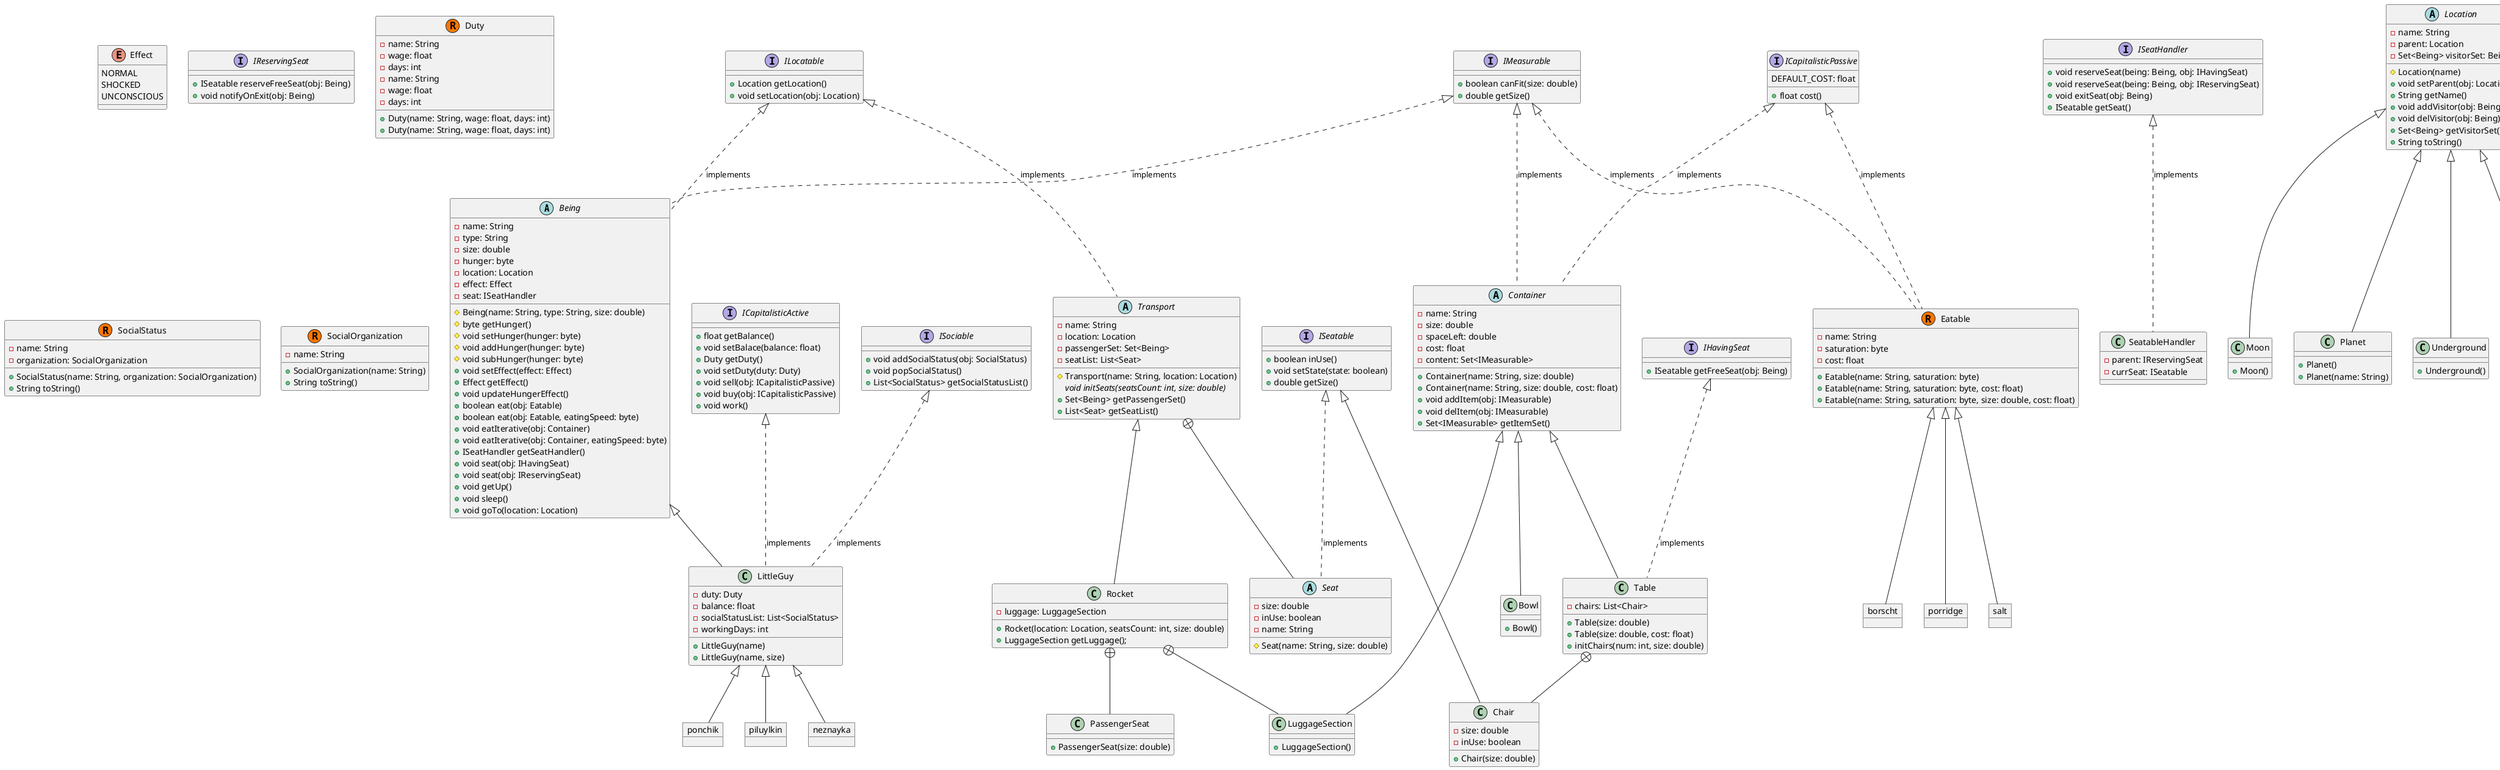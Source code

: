 @startuml name
Being <|-- LittleGuy
ICapitalisticActive <|.. LittleGuy : implements
ISociable <|.. LittleGuy : implements

object ponchik
object piluylkin
object neznayka

LittleGuy <|-- ponchik
LittleGuy <|-- piluylkin
LittleGuy <|-- neznayka

object borscht
object porridge
object salt
Eatable <|-- borscht
Eatable <|-- porridge
Eatable <|-- salt

ICapitalisticPassive <|.. Container : implements
ICapitalisticPassive <|.. Eatable : implements

IMeasurable <|.. Eatable : implements
IMeasurable <|.. Container : implements
IMeasurable <|.. Being : implements

Container <|-- Bowl
Container <|-- Table

IHavingSeat <|.. Table : implements

ISeatHandler <|.. SeatableHandler : implements

Table +-- Chair
ISeatable <|-- Chair

Transport <|-- Rocket
Transport +-- Seat
ISeatable <|.. Seat : implements
Rocket +-- PassengerSeat

Rocket +-- LuggageSection
Container <|-- LuggageSection

ILocatable <|.. Transport : implements
ILocatable <|.. Being : implements

Location <|-- Moon
Location <|-- Planet
Location <|-- Underground
Location <|-- Town
Location <|-- Cave

Log +-- Console

"Exception" <|-- BusyWithSeatable
"Exception" <|-- RuntimeException
RuntimeException <|-- HungerOverflow
RuntimeException <|-- NegativeBalance

static class Log {
   {static} +String warnDecorate(line: String)
}

static class Console {
   {static} +void print(message: Object)
   {static} +void printf(message: String, Object ... args)
   {static} +void println(message: Object)
}

class LittleGuy {
   -duty: Duty
   -balance: float
   -socialStatusList: List<SocialStatus>
   -workingDays: int
   +LittleGuy(name)
   +LittleGuy(name, size)
}

abstract class Seat {
   -size: double
   -inUse: boolean
   -name: String
   #Seat(name: String, size: double)
}

class PassengerSeat {
   +PassengerSeat(size: double)
}

enum Effect {
   NORMAL
   SHOCKED
   UNCONSCIOUS
}

interface IHavingSeat {
   +ISeatable getFreeSeat(obj: Being)
}

interface ICapitalisticPassive {
   DEFAULT_COST: float
   +float cost()
}

interface ICapitalisticActive {
   +float getBalance()
   +void setBalace(balance: float)
   +Duty getDuty()
   +void setDuty(duty: Duty)
   +void sell(obj: ICapitalisticPassive)
   +void buy(obj: ICapitalisticPassive)
   +void work()
}

interface ISeatable {
   +boolean inUse()
   +void setState(state: boolean)
   +double getSize()
}

interface ISeatHandler {
   +void reserveSeat(being: Being, obj: IHavingSeat)
   +void reserveSeat(being: Being, obj: IReservingSeat)
   +void exitSeat(obj: Being)
   +ISeatable getSeat()

}

interface ISociable {
   +void addSocialStatus(obj: SocialStatus)
   +void popSocialStatus()
   +List<SocialStatus> getSocialStatusList()
}

interface IReservingSeat {
   +ISeatable reserveFreeSeat(obj: Being)
   +void notifyOnExit(obj: Being)
}

abstract class Being {
   -name: String
   -type: String
   -size: double
   -hunger: byte
   -location: Location
   -effect: Effect
   -seat: ISeatHandler
   #Being(name: String, type: String, size: double)
   #byte getHunger()
   #void setHunger(hunger: byte)
   #void addHunger(hunger: byte)
   #void subHunger(hunger: byte)
   +void setEffect(effect: Effect)
   +Effect getEffect()
   +void updateHungerEffect()
   +boolean eat(obj: Eatable)
   +boolean eat(obj: Eatable, eatingSpeed: byte)
   +void eatIterative(obj: Container)
   +void eatIterative(obj: Container, eatingSpeed: byte)
   +ISeatHandler getSeatHandler()
   +void seat(obj: IHavingSeat)
   +void seat(obj: IReservingSeat)
   +void getUp()
   +void sleep()
   +void goTo(location: Location)
}

class Eatable << (R,#FF7700) >> {
   -name: String
   -saturation: byte
   -cost: float
   +Eatable(name: String, saturation: byte)
   +Eatable(name: String, saturation: byte, cost: float)
   +Eatable(name: String, saturation: byte, size: double, cost: float)
}

class Duty << (R,#FF7700) >> {
   -name: String
   -wage: float
   -days: int
   +Duty(name: String, wage: float, days: int)
}

class Exception << (X,#d83614) >>

class RuntimeException << (X,#d83614) >>

class BusyWithSeatable << (X,#d83614) >> {
   +BusyWithSeatable(obj: Being)
}

class HungerOverflow << (X,#d83614) >> {
   +HungerOverflow(obj: Being)
}

class NegativeBalance << (X,#d83614) >> {
   +NegativeBalance(obj: ICapitalisticActive)
}

class Duty << (R,#FF7700) >> {
   -name: String
   -wage: float
   -days: int
   +Duty(name: String, wage: float, days: int)
}

class SocialStatus << (R,#FF7700) >> {
   -name: String
   -organization: SocialOrganization
   +SocialStatus(name: String, organization: SocialOrganization)
   +String toString()
}

class SocialOrganization << (R,#FF7700) >> {
   -name: String
   +SocialOrganization(name: String)
   +String toString()
}

class SeatableHandler {
   -parent: IReservingSeat
   -currSeat: ISeatable
}

abstract class Transport {
   -name: String
   -location: Location
   -passengerSet: Set<Being>
   -seatList: List<Seat>
   #Transport(name: String, location: Location)
   {abstract} void initSeats(seatsCount: int, size: double)
   +Set<Being> getPassengerSet()
   +List<Seat> getSeatList()
}

abstract class Container {
   -name: String
   -size: double
   -spaceLeft: double
   -cost: float
   -content: Set<IMeasurable>
   +Container(name: String, size: double)
   +Container(name: String, size: double, cost: float)
   +void addItem(obj: IMeasurable)
   +void delItem(obj: IMeasurable)
   +Set<IMeasurable> getItemSet()
}

class Table {
   -chairs: List<Chair>
   +Table(size: double)
   +Table(size: double, cost: float)
   +initChairs(num: int, size: double)
}

class Chair {
   -size: double
   -inUse: boolean
   +Chair(size: double)
}

class Bowl {
   +Bowl()
}

class LuggageSection {
   +LuggageSection()
}

class Rocket {
   -luggage: LuggageSection
   +Rocket(location: Location, seatsCount: int, size: double)
   +LuggageSection getLuggage();
}

class Moon {
   +Moon()
}

class Planet {
   +Planet()
   +Planet(name: String)
}

class Town {
   +Town()
   +Town(name: String)
}

class Underground {
   +Underground()
}

class Cave {
   +Cave()
}

abstract class Location {
   -name: String
   -parent: Location
   -Set<Being> visitorSet: Being
   #Location(name)
   +void setParent(obj: Location)
   +String getName()
   +void addVisitor(obj: Being)
   +void delVisitor(obj: Being)
   +Set<Being> getVisitorSet()
   +String toString()
}

interface IMeasurable {
   +boolean canFit(size: double)
   +double getSize()
}

interface ILocatable {
   +Location getLocation()
   +void setLocation(obj: Location)
}
@enduml

' make size attribute to define whether the item can be keepable in the Container or not
